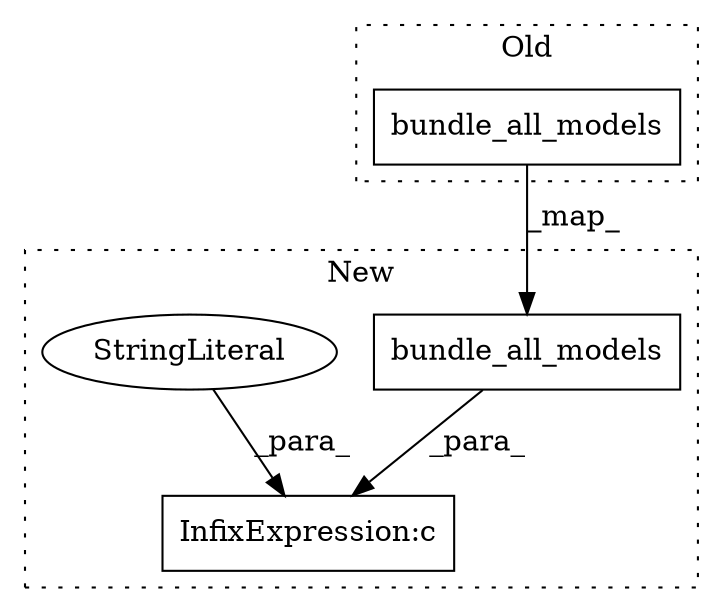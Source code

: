 digraph G {
subgraph cluster0 {
1 [label="bundle_all_models" a="32" s="1849" l="19" shape="box"];
label = "Old";
style="dotted";
}
subgraph cluster1 {
2 [label="bundle_all_models" a="32" s="1850" l="19" shape="box"];
3 [label="InfixExpression:c" a="27" s="1869" l="4" shape="box"];
4 [label="StringLiteral" a="45" s="1873" l="2" shape="ellipse"];
label = "New";
style="dotted";
}
1 -> 2 [label="_map_"];
2 -> 3 [label="_para_"];
4 -> 3 [label="_para_"];
}
